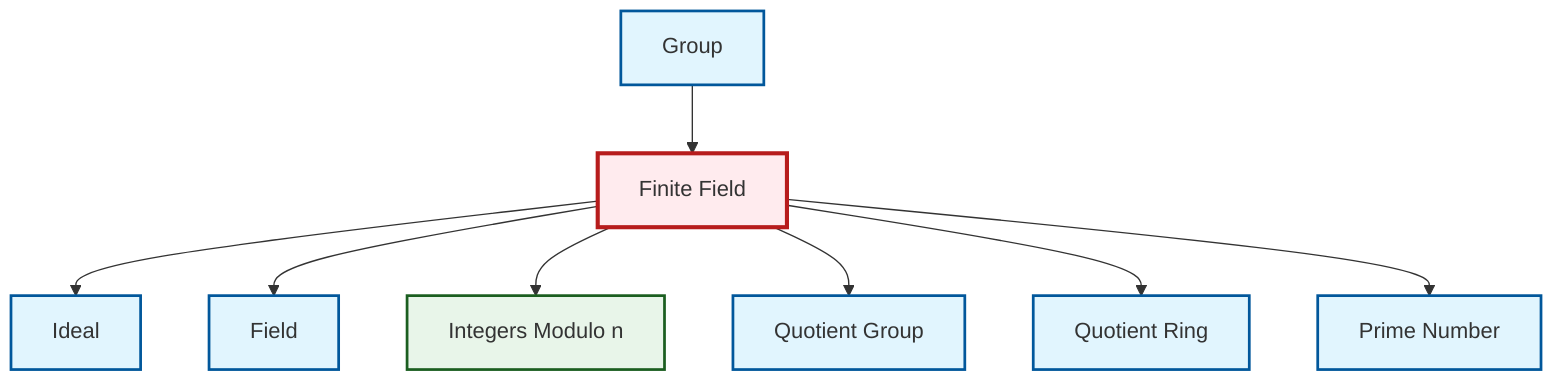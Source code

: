 graph TD
    classDef definition fill:#e1f5fe,stroke:#01579b,stroke-width:2px
    classDef theorem fill:#f3e5f5,stroke:#4a148c,stroke-width:2px
    classDef axiom fill:#fff3e0,stroke:#e65100,stroke-width:2px
    classDef example fill:#e8f5e9,stroke:#1b5e20,stroke-width:2px
    classDef current fill:#ffebee,stroke:#b71c1c,stroke-width:3px
    def-field["Field"]:::definition
    def-ideal["Ideal"]:::definition
    def-prime["Prime Number"]:::definition
    def-quotient-group["Quotient Group"]:::definition
    def-quotient-ring["Quotient Ring"]:::definition
    ex-quotient-integers-mod-n["Integers Modulo n"]:::example
    def-group["Group"]:::definition
    ex-finite-field["Finite Field"]:::example
    ex-finite-field --> def-ideal
    ex-finite-field --> def-field
    ex-finite-field --> ex-quotient-integers-mod-n
    ex-finite-field --> def-quotient-group
    ex-finite-field --> def-quotient-ring
    def-group --> ex-finite-field
    ex-finite-field --> def-prime
    class ex-finite-field current